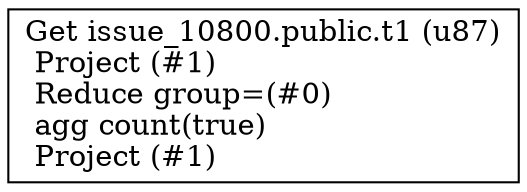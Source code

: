 digraph G {
    node0 [shape = record, label=" Get issue_10800.public.t1 (u87)\l Project (#1)\l Reduce group=(#0)\l  agg count(true)\l Project (#1)\l"]
}
